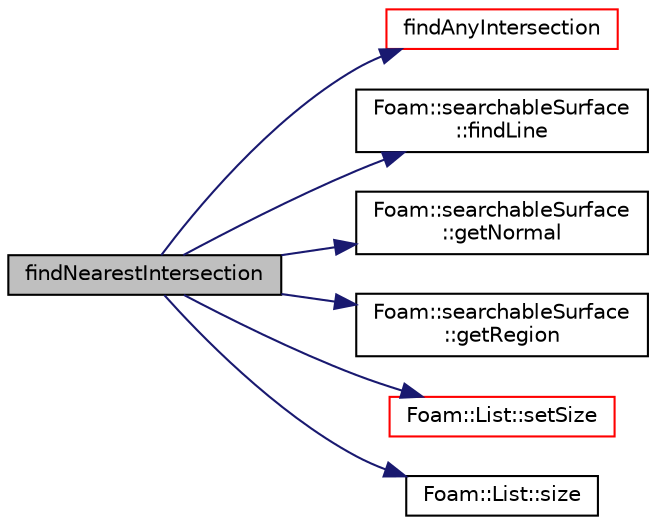 digraph "findNearestIntersection"
{
  bgcolor="transparent";
  edge [fontname="Helvetica",fontsize="10",labelfontname="Helvetica",labelfontsize="10"];
  node [fontname="Helvetica",fontsize="10",shape=record];
  rankdir="LR";
  Node1 [label="findNearestIntersection",height=0.2,width=0.4,color="black", fillcolor="grey75", style="filled", fontcolor="black"];
  Node1 -> Node2 [color="midnightblue",fontsize="10",style="solid",fontname="Helvetica"];
  Node2 [label="findAnyIntersection",height=0.2,width=0.4,color="red",URL="$a02117.html#a6fa46176767e8178c01a82a81f407ac3",tooltip="Used for debugging only: find intersection of edge. "];
  Node1 -> Node3 [color="midnightblue",fontsize="10",style="solid",fontname="Helvetica"];
  Node3 [label="Foam::searchableSurface\l::findLine",height=0.2,width=0.4,color="black",URL="$a02261.html#a26347e4a4c12fe0c17e57505e15ddf28",tooltip="Find first intersection on segment from start to end. "];
  Node1 -> Node4 [color="midnightblue",fontsize="10",style="solid",fontname="Helvetica"];
  Node4 [label="Foam::searchableSurface\l::getNormal",height=0.2,width=0.4,color="black",URL="$a02261.html#aeef38cd0a3a11c8d330ca4e8d9cb6e5e",tooltip="From a set of points and indices get the normal. "];
  Node1 -> Node5 [color="midnightblue",fontsize="10",style="solid",fontname="Helvetica"];
  Node5 [label="Foam::searchableSurface\l::getRegion",height=0.2,width=0.4,color="black",URL="$a02261.html#adc4299ff60f0eea3635a7ffd29ba538c",tooltip="From a set of points and indices get the region. "];
  Node1 -> Node6 [color="midnightblue",fontsize="10",style="solid",fontname="Helvetica"];
  Node6 [label="Foam::List::setSize",height=0.2,width=0.4,color="red",URL="$a01364.html#aedb985ffeaf1bdbfeccc2a8730405703",tooltip="Reset size of List. "];
  Node1 -> Node7 [color="midnightblue",fontsize="10",style="solid",fontname="Helvetica"];
  Node7 [label="Foam::List::size",height=0.2,width=0.4,color="black",URL="$a01364.html#a8a5f6fa29bd4b500caf186f60245b384",tooltip="Override size to be inconsistent with allocated storage. "];
}
